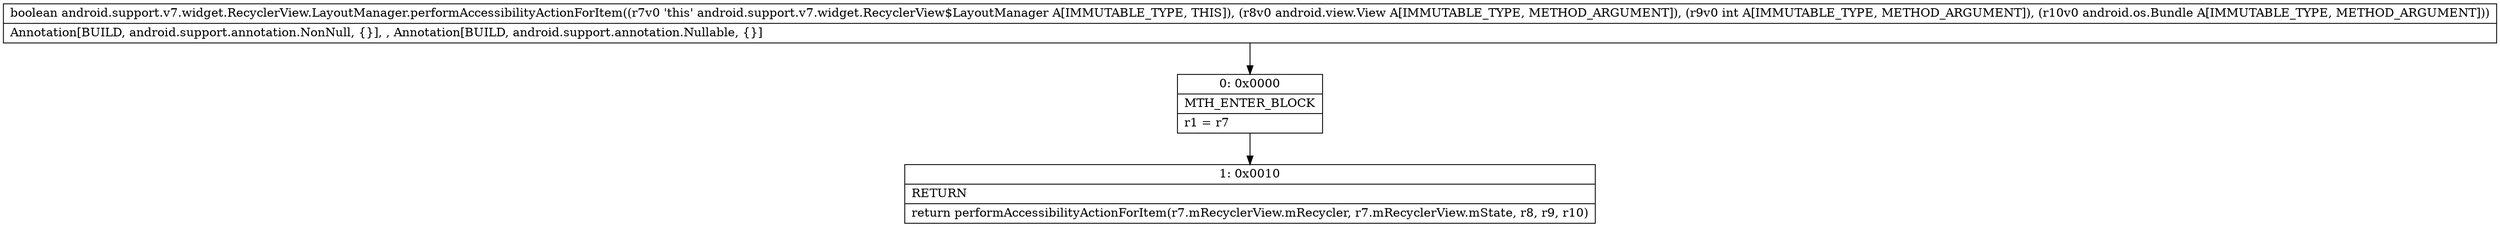 digraph "CFG forandroid.support.v7.widget.RecyclerView.LayoutManager.performAccessibilityActionForItem(Landroid\/view\/View;ILandroid\/os\/Bundle;)Z" {
Node_0 [shape=record,label="{0\:\ 0x0000|MTH_ENTER_BLOCK\l|r1 = r7\l}"];
Node_1 [shape=record,label="{1\:\ 0x0010|RETURN\l|return performAccessibilityActionForItem(r7.mRecyclerView.mRecycler, r7.mRecyclerView.mState, r8, r9, r10)\l}"];
MethodNode[shape=record,label="{boolean android.support.v7.widget.RecyclerView.LayoutManager.performAccessibilityActionForItem((r7v0 'this' android.support.v7.widget.RecyclerView$LayoutManager A[IMMUTABLE_TYPE, THIS]), (r8v0 android.view.View A[IMMUTABLE_TYPE, METHOD_ARGUMENT]), (r9v0 int A[IMMUTABLE_TYPE, METHOD_ARGUMENT]), (r10v0 android.os.Bundle A[IMMUTABLE_TYPE, METHOD_ARGUMENT]))  | Annotation[BUILD, android.support.annotation.NonNull, \{\}], , Annotation[BUILD, android.support.annotation.Nullable, \{\}]\l}"];
MethodNode -> Node_0;
Node_0 -> Node_1;
}

